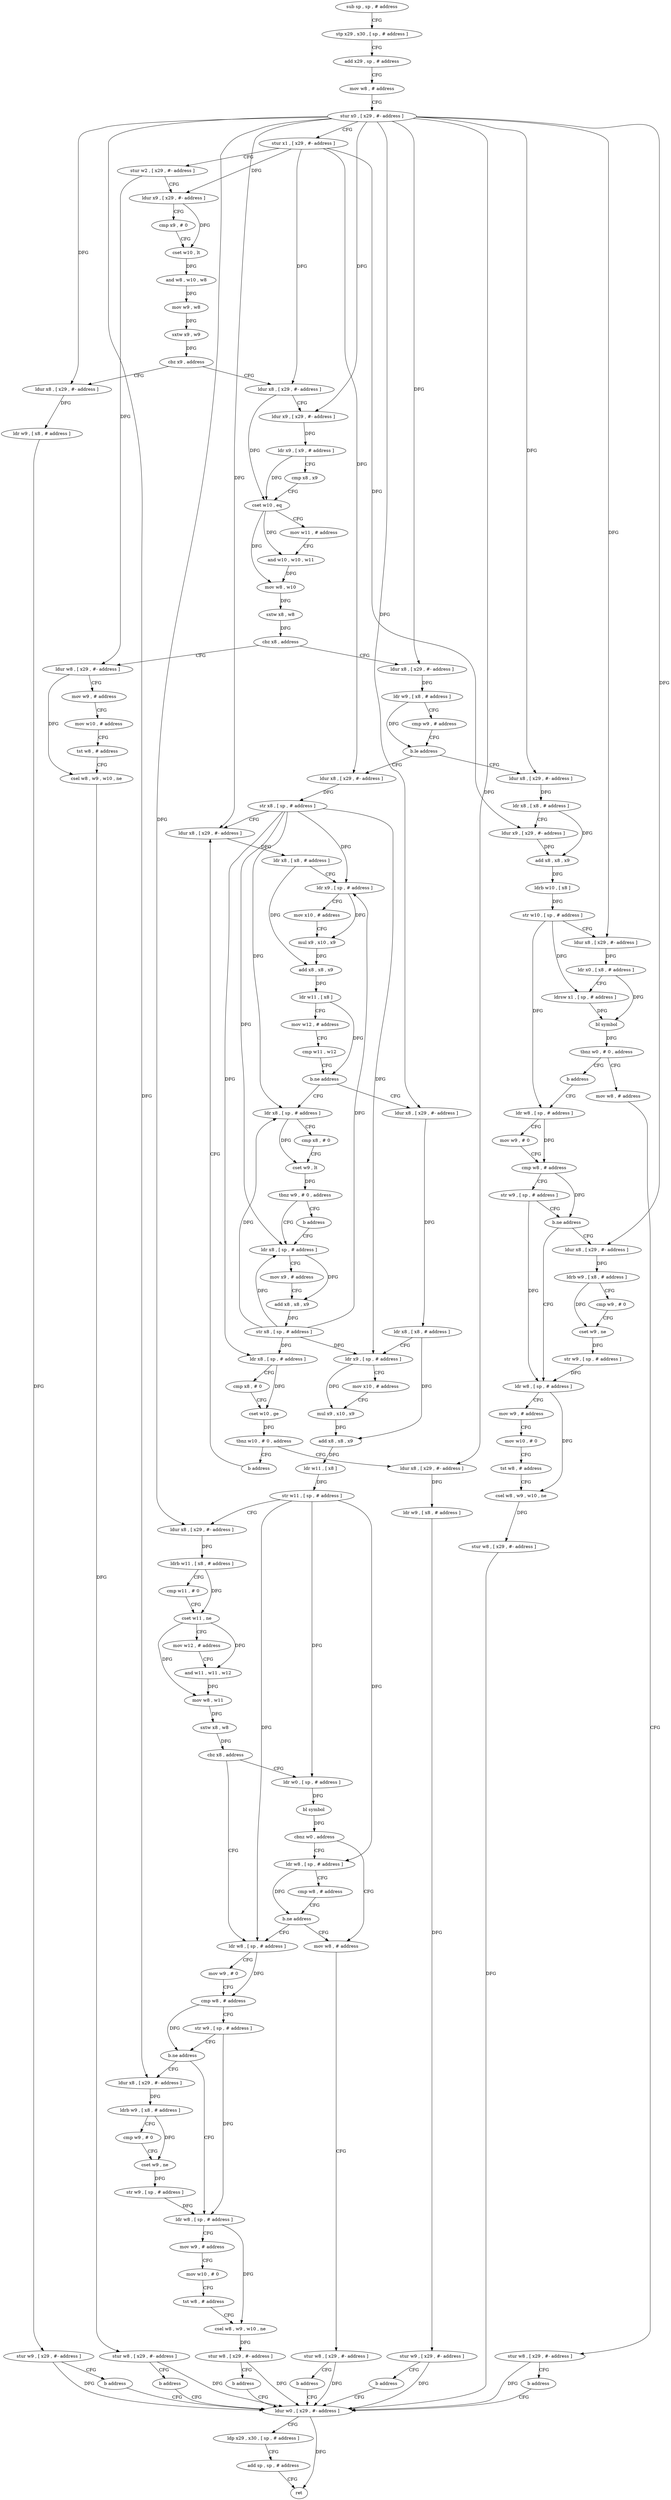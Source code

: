 digraph "func" {
"4293212" [label = "sub sp , sp , # address" ]
"4293216" [label = "stp x29 , x30 , [ sp , # address ]" ]
"4293220" [label = "add x29 , sp , # address" ]
"4293224" [label = "mov w8 , # address" ]
"4293228" [label = "stur x0 , [ x29 , #- address ]" ]
"4293232" [label = "stur x1 , [ x29 , #- address ]" ]
"4293236" [label = "stur w2 , [ x29 , #- address ]" ]
"4293240" [label = "ldur x9 , [ x29 , #- address ]" ]
"4293244" [label = "cmp x9 , # 0" ]
"4293248" [label = "cset w10 , lt" ]
"4293252" [label = "and w8 , w10 , w8" ]
"4293256" [label = "mov w9 , w8" ]
"4293260" [label = "sxtw x9 , w9" ]
"4293264" [label = "cbz x9 , address" ]
"4293284" [label = "ldur x8 , [ x29 , #- address ]" ]
"4293268" [label = "ldur x8 , [ x29 , #- address ]" ]
"4293288" [label = "ldur x9 , [ x29 , #- address ]" ]
"4293292" [label = "ldr x9 , [ x9 , # address ]" ]
"4293296" [label = "cmp x8 , x9" ]
"4293300" [label = "cset w10 , eq" ]
"4293304" [label = "mov w11 , # address" ]
"4293308" [label = "and w10 , w10 , w11" ]
"4293312" [label = "mov w8 , w10" ]
"4293316" [label = "sxtw x8 , w8" ]
"4293320" [label = "cbz x8 , address" ]
"4293352" [label = "ldur x8 , [ x29 , #- address ]" ]
"4293324" [label = "ldur w8 , [ x29 , #- address ]" ]
"4293272" [label = "ldr w9 , [ x8 , # address ]" ]
"4293276" [label = "stur w9 , [ x29 , #- address ]" ]
"4293280" [label = "b address" ]
"4293784" [label = "ldur w0 , [ x29 , #- address ]" ]
"4293356" [label = "ldr w9 , [ x8 , # address ]" ]
"4293360" [label = "cmp w9 , # address" ]
"4293364" [label = "b.le address" ]
"4293660" [label = "ldur x8 , [ x29 , #- address ]" ]
"4293368" [label = "ldur x8 , [ x29 , #- address ]" ]
"4293328" [label = "mov w9 , # address" ]
"4293332" [label = "mov w10 , # address" ]
"4293336" [label = "tst w8 , # address" ]
"4293340" [label = "csel w8 , w9 , w10 , ne" ]
"4293344" [label = "stur w8 , [ x29 , #- address ]" ]
"4293348" [label = "b address" ]
"4293788" [label = "ldp x29 , x30 , [ sp , # address ]" ]
"4293792" [label = "add sp , sp , # address" ]
"4293796" [label = "ret" ]
"4293664" [label = "ldr x8 , [ x8 , # address ]" ]
"4293668" [label = "ldur x9 , [ x29 , #- address ]" ]
"4293672" [label = "add x8 , x8 , x9" ]
"4293676" [label = "ldrb w10 , [ x8 ]" ]
"4293680" [label = "str w10 , [ sp , # address ]" ]
"4293684" [label = "ldur x8 , [ x29 , #- address ]" ]
"4293688" [label = "ldr x0 , [ x8 , # address ]" ]
"4293692" [label = "ldrsw x1 , [ sp , # address ]" ]
"4293696" [label = "bl symbol" ]
"4293700" [label = "tbnz w0 , # 0 , address" ]
"4293708" [label = "mov w8 , # address" ]
"4293704" [label = "b address" ]
"4293372" [label = "str x8 , [ sp , # address ]" ]
"4293376" [label = "ldur x8 , [ x29 , #- address ]" ]
"4293712" [label = "stur w8 , [ x29 , #- address ]" ]
"4293716" [label = "b address" ]
"4293720" [label = "ldr w8 , [ sp , # address ]" ]
"4293488" [label = "ldur x8 , [ x29 , #- address ]" ]
"4293492" [label = "ldr x8 , [ x8 , # address ]" ]
"4293496" [label = "ldr x9 , [ sp , # address ]" ]
"4293500" [label = "mov x10 , # address" ]
"4293504" [label = "mul x9 , x10 , x9" ]
"4293508" [label = "add x8 , x8 , x9" ]
"4293512" [label = "ldr w11 , [ x8 ]" ]
"4293516" [label = "str w11 , [ sp , # address ]" ]
"4293520" [label = "ldur x8 , [ x29 , #- address ]" ]
"4293524" [label = "ldrb w11 , [ x8 , # address ]" ]
"4293528" [label = "cmp w11 , # 0" ]
"4293532" [label = "cset w11 , ne" ]
"4293536" [label = "mov w12 , # address" ]
"4293540" [label = "and w11 , w11 , w12" ]
"4293544" [label = "mov w8 , w11" ]
"4293548" [label = "sxtw x8 , w8" ]
"4293552" [label = "cbz x8 , address" ]
"4293592" [label = "ldr w8 , [ sp , # address ]" ]
"4293556" [label = "ldr w0 , [ sp , # address ]" ]
"4293416" [label = "ldr x8 , [ sp , # address ]" ]
"4293420" [label = "cmp x8 , # 0" ]
"4293424" [label = "cset w9 , lt" ]
"4293428" [label = "tbnz w9 , # 0 , address" ]
"4293436" [label = "ldr x8 , [ sp , # address ]" ]
"4293432" [label = "b address" ]
"4293724" [label = "mov w9 , # 0" ]
"4293728" [label = "cmp w8 , # address" ]
"4293732" [label = "str w9 , [ sp , # address ]" ]
"4293736" [label = "b.ne address" ]
"4293760" [label = "ldr w8 , [ sp , # address ]" ]
"4293740" [label = "ldur x8 , [ x29 , #- address ]" ]
"4293596" [label = "mov w9 , # 0" ]
"4293600" [label = "cmp w8 , # address" ]
"4293604" [label = "str w9 , [ sp , # address ]" ]
"4293608" [label = "b.ne address" ]
"4293632" [label = "ldr w8 , [ sp , # address ]" ]
"4293612" [label = "ldur x8 , [ x29 , #- address ]" ]
"4293560" [label = "bl symbol" ]
"4293564" [label = "cbnz w0 , address" ]
"4293580" [label = "mov w8 , # address" ]
"4293568" [label = "ldr w8 , [ sp , # address ]" ]
"4293440" [label = "mov x9 , # address" ]
"4293444" [label = "add x8 , x8 , x9" ]
"4293448" [label = "str x8 , [ sp , # address ]" ]
"4293452" [label = "ldr x8 , [ sp , # address ]" ]
"4293456" [label = "cmp x8 , # 0" ]
"4293460" [label = "cset w10 , ge" ]
"4293464" [label = "tbnz w10 , # 0 , address" ]
"4293484" [label = "b address" ]
"4293468" [label = "ldur x8 , [ x29 , #- address ]" ]
"4293764" [label = "mov w9 , # address" ]
"4293768" [label = "mov w10 , # 0" ]
"4293772" [label = "tst w8 , # address" ]
"4293776" [label = "csel w8 , w9 , w10 , ne" ]
"4293780" [label = "stur w8 , [ x29 , #- address ]" ]
"4293744" [label = "ldrb w9 , [ x8 , # address ]" ]
"4293748" [label = "cmp w9 , # 0" ]
"4293752" [label = "cset w9 , ne" ]
"4293756" [label = "str w9 , [ sp , # address ]" ]
"4293636" [label = "mov w9 , # address" ]
"4293640" [label = "mov w10 , # 0" ]
"4293644" [label = "tst w8 , # address" ]
"4293648" [label = "csel w8 , w9 , w10 , ne" ]
"4293652" [label = "stur w8 , [ x29 , #- address ]" ]
"4293656" [label = "b address" ]
"4293616" [label = "ldrb w9 , [ x8 , # address ]" ]
"4293620" [label = "cmp w9 , # 0" ]
"4293624" [label = "cset w9 , ne" ]
"4293628" [label = "str w9 , [ sp , # address ]" ]
"4293584" [label = "stur w8 , [ x29 , #- address ]" ]
"4293588" [label = "b address" ]
"4293572" [label = "cmp w8 , # address" ]
"4293576" [label = "b.ne address" ]
"4293472" [label = "ldr w9 , [ x8 , # address ]" ]
"4293476" [label = "stur w9 , [ x29 , #- address ]" ]
"4293480" [label = "b address" ]
"4293380" [label = "ldr x8 , [ x8 , # address ]" ]
"4293384" [label = "ldr x9 , [ sp , # address ]" ]
"4293388" [label = "mov x10 , # address" ]
"4293392" [label = "mul x9 , x10 , x9" ]
"4293396" [label = "add x8 , x8 , x9" ]
"4293400" [label = "ldr w11 , [ x8 ]" ]
"4293404" [label = "mov w12 , # address" ]
"4293408" [label = "cmp w11 , w12" ]
"4293412" [label = "b.ne address" ]
"4293212" -> "4293216" [ label = "CFG" ]
"4293216" -> "4293220" [ label = "CFG" ]
"4293220" -> "4293224" [ label = "CFG" ]
"4293224" -> "4293228" [ label = "CFG" ]
"4293228" -> "4293232" [ label = "CFG" ]
"4293228" -> "4293288" [ label = "DFG" ]
"4293228" -> "4293268" [ label = "DFG" ]
"4293228" -> "4293352" [ label = "DFG" ]
"4293228" -> "4293660" [ label = "DFG" ]
"4293228" -> "4293684" [ label = "DFG" ]
"4293228" -> "4293376" [ label = "DFG" ]
"4293228" -> "4293488" [ label = "DFG" ]
"4293228" -> "4293520" [ label = "DFG" ]
"4293228" -> "4293740" [ label = "DFG" ]
"4293228" -> "4293612" [ label = "DFG" ]
"4293228" -> "4293468" [ label = "DFG" ]
"4293232" -> "4293236" [ label = "CFG" ]
"4293232" -> "4293240" [ label = "DFG" ]
"4293232" -> "4293284" [ label = "DFG" ]
"4293232" -> "4293668" [ label = "DFG" ]
"4293232" -> "4293368" [ label = "DFG" ]
"4293236" -> "4293240" [ label = "CFG" ]
"4293236" -> "4293324" [ label = "DFG" ]
"4293240" -> "4293244" [ label = "CFG" ]
"4293240" -> "4293248" [ label = "DFG" ]
"4293244" -> "4293248" [ label = "CFG" ]
"4293248" -> "4293252" [ label = "DFG" ]
"4293252" -> "4293256" [ label = "DFG" ]
"4293256" -> "4293260" [ label = "DFG" ]
"4293260" -> "4293264" [ label = "DFG" ]
"4293264" -> "4293284" [ label = "CFG" ]
"4293264" -> "4293268" [ label = "CFG" ]
"4293284" -> "4293288" [ label = "CFG" ]
"4293284" -> "4293300" [ label = "DFG" ]
"4293268" -> "4293272" [ label = "DFG" ]
"4293288" -> "4293292" [ label = "DFG" ]
"4293292" -> "4293296" [ label = "CFG" ]
"4293292" -> "4293300" [ label = "DFG" ]
"4293296" -> "4293300" [ label = "CFG" ]
"4293300" -> "4293304" [ label = "CFG" ]
"4293300" -> "4293308" [ label = "DFG" ]
"4293300" -> "4293312" [ label = "DFG" ]
"4293304" -> "4293308" [ label = "CFG" ]
"4293308" -> "4293312" [ label = "DFG" ]
"4293312" -> "4293316" [ label = "DFG" ]
"4293316" -> "4293320" [ label = "DFG" ]
"4293320" -> "4293352" [ label = "CFG" ]
"4293320" -> "4293324" [ label = "CFG" ]
"4293352" -> "4293356" [ label = "DFG" ]
"4293324" -> "4293328" [ label = "CFG" ]
"4293324" -> "4293340" [ label = "DFG" ]
"4293272" -> "4293276" [ label = "DFG" ]
"4293276" -> "4293280" [ label = "CFG" ]
"4293276" -> "4293784" [ label = "DFG" ]
"4293280" -> "4293784" [ label = "CFG" ]
"4293784" -> "4293788" [ label = "CFG" ]
"4293784" -> "4293796" [ label = "DFG" ]
"4293356" -> "4293360" [ label = "CFG" ]
"4293356" -> "4293364" [ label = "DFG" ]
"4293360" -> "4293364" [ label = "CFG" ]
"4293364" -> "4293660" [ label = "CFG" ]
"4293364" -> "4293368" [ label = "CFG" ]
"4293660" -> "4293664" [ label = "DFG" ]
"4293368" -> "4293372" [ label = "DFG" ]
"4293328" -> "4293332" [ label = "CFG" ]
"4293332" -> "4293336" [ label = "CFG" ]
"4293336" -> "4293340" [ label = "CFG" ]
"4293340" -> "4293344" [ label = "DFG" ]
"4293344" -> "4293348" [ label = "CFG" ]
"4293344" -> "4293784" [ label = "DFG" ]
"4293348" -> "4293784" [ label = "CFG" ]
"4293788" -> "4293792" [ label = "CFG" ]
"4293792" -> "4293796" [ label = "CFG" ]
"4293664" -> "4293668" [ label = "CFG" ]
"4293664" -> "4293672" [ label = "DFG" ]
"4293668" -> "4293672" [ label = "DFG" ]
"4293672" -> "4293676" [ label = "DFG" ]
"4293676" -> "4293680" [ label = "DFG" ]
"4293680" -> "4293684" [ label = "CFG" ]
"4293680" -> "4293692" [ label = "DFG" ]
"4293680" -> "4293720" [ label = "DFG" ]
"4293684" -> "4293688" [ label = "DFG" ]
"4293688" -> "4293692" [ label = "CFG" ]
"4293688" -> "4293696" [ label = "DFG" ]
"4293692" -> "4293696" [ label = "DFG" ]
"4293696" -> "4293700" [ label = "DFG" ]
"4293700" -> "4293708" [ label = "CFG" ]
"4293700" -> "4293704" [ label = "CFG" ]
"4293708" -> "4293712" [ label = "CFG" ]
"4293704" -> "4293720" [ label = "CFG" ]
"4293372" -> "4293376" [ label = "CFG" ]
"4293372" -> "4293384" [ label = "DFG" ]
"4293372" -> "4293496" [ label = "DFG" ]
"4293372" -> "4293416" [ label = "DFG" ]
"4293372" -> "4293436" [ label = "DFG" ]
"4293372" -> "4293452" [ label = "DFG" ]
"4293376" -> "4293380" [ label = "DFG" ]
"4293712" -> "4293716" [ label = "CFG" ]
"4293712" -> "4293784" [ label = "DFG" ]
"4293716" -> "4293784" [ label = "CFG" ]
"4293720" -> "4293724" [ label = "CFG" ]
"4293720" -> "4293728" [ label = "DFG" ]
"4293488" -> "4293492" [ label = "DFG" ]
"4293492" -> "4293496" [ label = "CFG" ]
"4293492" -> "4293508" [ label = "DFG" ]
"4293496" -> "4293500" [ label = "CFG" ]
"4293496" -> "4293504" [ label = "DFG" ]
"4293500" -> "4293504" [ label = "CFG" ]
"4293504" -> "4293508" [ label = "DFG" ]
"4293508" -> "4293512" [ label = "DFG" ]
"4293512" -> "4293516" [ label = "DFG" ]
"4293516" -> "4293520" [ label = "CFG" ]
"4293516" -> "4293592" [ label = "DFG" ]
"4293516" -> "4293556" [ label = "DFG" ]
"4293516" -> "4293568" [ label = "DFG" ]
"4293520" -> "4293524" [ label = "DFG" ]
"4293524" -> "4293528" [ label = "CFG" ]
"4293524" -> "4293532" [ label = "DFG" ]
"4293528" -> "4293532" [ label = "CFG" ]
"4293532" -> "4293536" [ label = "CFG" ]
"4293532" -> "4293540" [ label = "DFG" ]
"4293532" -> "4293544" [ label = "DFG" ]
"4293536" -> "4293540" [ label = "CFG" ]
"4293540" -> "4293544" [ label = "DFG" ]
"4293544" -> "4293548" [ label = "DFG" ]
"4293548" -> "4293552" [ label = "DFG" ]
"4293552" -> "4293592" [ label = "CFG" ]
"4293552" -> "4293556" [ label = "CFG" ]
"4293592" -> "4293596" [ label = "CFG" ]
"4293592" -> "4293600" [ label = "DFG" ]
"4293556" -> "4293560" [ label = "DFG" ]
"4293416" -> "4293420" [ label = "CFG" ]
"4293416" -> "4293424" [ label = "DFG" ]
"4293420" -> "4293424" [ label = "CFG" ]
"4293424" -> "4293428" [ label = "DFG" ]
"4293428" -> "4293436" [ label = "CFG" ]
"4293428" -> "4293432" [ label = "CFG" ]
"4293436" -> "4293440" [ label = "CFG" ]
"4293436" -> "4293444" [ label = "DFG" ]
"4293432" -> "4293436" [ label = "CFG" ]
"4293724" -> "4293728" [ label = "CFG" ]
"4293728" -> "4293732" [ label = "CFG" ]
"4293728" -> "4293736" [ label = "DFG" ]
"4293732" -> "4293736" [ label = "CFG" ]
"4293732" -> "4293760" [ label = "DFG" ]
"4293736" -> "4293760" [ label = "CFG" ]
"4293736" -> "4293740" [ label = "CFG" ]
"4293760" -> "4293764" [ label = "CFG" ]
"4293760" -> "4293776" [ label = "DFG" ]
"4293740" -> "4293744" [ label = "DFG" ]
"4293596" -> "4293600" [ label = "CFG" ]
"4293600" -> "4293604" [ label = "CFG" ]
"4293600" -> "4293608" [ label = "DFG" ]
"4293604" -> "4293608" [ label = "CFG" ]
"4293604" -> "4293632" [ label = "DFG" ]
"4293608" -> "4293632" [ label = "CFG" ]
"4293608" -> "4293612" [ label = "CFG" ]
"4293632" -> "4293636" [ label = "CFG" ]
"4293632" -> "4293648" [ label = "DFG" ]
"4293612" -> "4293616" [ label = "DFG" ]
"4293560" -> "4293564" [ label = "DFG" ]
"4293564" -> "4293580" [ label = "CFG" ]
"4293564" -> "4293568" [ label = "CFG" ]
"4293580" -> "4293584" [ label = "CFG" ]
"4293568" -> "4293572" [ label = "CFG" ]
"4293568" -> "4293576" [ label = "DFG" ]
"4293440" -> "4293444" [ label = "CFG" ]
"4293444" -> "4293448" [ label = "DFG" ]
"4293448" -> "4293452" [ label = "DFG" ]
"4293448" -> "4293384" [ label = "DFG" ]
"4293448" -> "4293496" [ label = "DFG" ]
"4293448" -> "4293416" [ label = "DFG" ]
"4293448" -> "4293436" [ label = "DFG" ]
"4293452" -> "4293456" [ label = "CFG" ]
"4293452" -> "4293460" [ label = "DFG" ]
"4293456" -> "4293460" [ label = "CFG" ]
"4293460" -> "4293464" [ label = "DFG" ]
"4293464" -> "4293484" [ label = "CFG" ]
"4293464" -> "4293468" [ label = "CFG" ]
"4293484" -> "4293376" [ label = "CFG" ]
"4293468" -> "4293472" [ label = "DFG" ]
"4293764" -> "4293768" [ label = "CFG" ]
"4293768" -> "4293772" [ label = "CFG" ]
"4293772" -> "4293776" [ label = "CFG" ]
"4293776" -> "4293780" [ label = "DFG" ]
"4293780" -> "4293784" [ label = "DFG" ]
"4293744" -> "4293748" [ label = "CFG" ]
"4293744" -> "4293752" [ label = "DFG" ]
"4293748" -> "4293752" [ label = "CFG" ]
"4293752" -> "4293756" [ label = "DFG" ]
"4293756" -> "4293760" [ label = "DFG" ]
"4293636" -> "4293640" [ label = "CFG" ]
"4293640" -> "4293644" [ label = "CFG" ]
"4293644" -> "4293648" [ label = "CFG" ]
"4293648" -> "4293652" [ label = "DFG" ]
"4293652" -> "4293656" [ label = "CFG" ]
"4293652" -> "4293784" [ label = "DFG" ]
"4293656" -> "4293784" [ label = "CFG" ]
"4293616" -> "4293620" [ label = "CFG" ]
"4293616" -> "4293624" [ label = "DFG" ]
"4293620" -> "4293624" [ label = "CFG" ]
"4293624" -> "4293628" [ label = "DFG" ]
"4293628" -> "4293632" [ label = "DFG" ]
"4293584" -> "4293588" [ label = "CFG" ]
"4293584" -> "4293784" [ label = "DFG" ]
"4293588" -> "4293784" [ label = "CFG" ]
"4293572" -> "4293576" [ label = "CFG" ]
"4293576" -> "4293592" [ label = "CFG" ]
"4293576" -> "4293580" [ label = "CFG" ]
"4293472" -> "4293476" [ label = "DFG" ]
"4293476" -> "4293480" [ label = "CFG" ]
"4293476" -> "4293784" [ label = "DFG" ]
"4293480" -> "4293784" [ label = "CFG" ]
"4293380" -> "4293384" [ label = "CFG" ]
"4293380" -> "4293396" [ label = "DFG" ]
"4293384" -> "4293388" [ label = "CFG" ]
"4293384" -> "4293392" [ label = "DFG" ]
"4293388" -> "4293392" [ label = "CFG" ]
"4293392" -> "4293396" [ label = "DFG" ]
"4293396" -> "4293400" [ label = "DFG" ]
"4293400" -> "4293404" [ label = "CFG" ]
"4293400" -> "4293412" [ label = "DFG" ]
"4293404" -> "4293408" [ label = "CFG" ]
"4293408" -> "4293412" [ label = "CFG" ]
"4293412" -> "4293488" [ label = "CFG" ]
"4293412" -> "4293416" [ label = "CFG" ]
}
